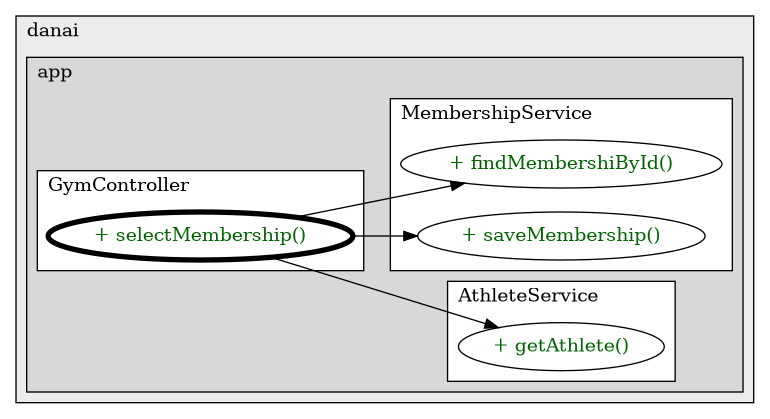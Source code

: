 @startuml

/' diagram meta data start
config=CallConfiguration;
{
  "rootMethod": "dipl.danai.app.controller.GymController#selectMembership(HttpServletRequest,Authentication,Long,Long)",
  "projectClassification": {
    "searchMode": "OpenProject", // OpenProject, AllProjects
    "includedProjects": "",
    "pathEndKeywords": "*.impl",
    "isClientPath": "",
    "isClientName": "",
    "isTestPath": "",
    "isTestName": "",
    "isMappingPath": "",
    "isMappingName": "",
    "isDataAccessPath": "",
    "isDataAccessName": "",
    "isDataStructurePath": "",
    "isDataStructureName": "",
    "isInterfaceStructuresPath": "",
    "isInterfaceStructuresName": "",
    "isEntryPointPath": "",
    "isEntryPointName": "",
    "treatFinalFieldsAsMandatory": false
  },
  "graphRestriction": {
    "classPackageExcludeFilter": "",
    "classPackageIncludeFilter": "",
    "classNameExcludeFilter": "",
    "classNameIncludeFilter": "",
    "methodNameExcludeFilter": "",
    "methodNameIncludeFilter": "",
    "removeByInheritance": "", // inheritance/annotation based filtering is done in a second step
    "removeByAnnotation": "",
    "removeByClassPackage": "", // cleanup the graph after inheritance/annotation based filtering is done
    "removeByClassName": "",
    "cutMappings": false,
    "cutEnum": true,
    "cutTests": true,
    "cutClient": true,
    "cutDataAccess": true,
    "cutInterfaceStructures": true,
    "cutDataStructures": true,
    "cutGetterAndSetter": true,
    "cutConstructors": true
  },
  "graphTraversal": {
    "forwardDepth": 3,
    "backwardDepth": 3,
    "classPackageExcludeFilter": "",
    "classPackageIncludeFilter": "",
    "classNameExcludeFilter": "",
    "classNameIncludeFilter": "",
    "methodNameExcludeFilter": "",
    "methodNameIncludeFilter": "",
    "hideMappings": false,
    "hideDataStructures": false,
    "hidePrivateMethods": true,
    "hideInterfaceCalls": true, // indirection: implementation -> interface (is hidden) -> implementation
    "onlyShowApplicationEntryPoints": false, // root node is included
    "useMethodCallsForStructureDiagram": "ForwardOnly" // ForwardOnly, BothDirections, No
  },
  "details": {
    "aggregation": "GroupByClass", // ByClass, GroupByClass, None
    "showMethodParametersTypes": false,
    "showMethodParametersNames": false,
    "showMethodReturnType": false,
    "showPackageLevels": 2,
    "showCallOrder": false,
    "edgeMode": "MethodsOnly", // TypesOnly, MethodsOnly, TypesAndMethods, MethodsAndDirectTypeUsage
    "showDetailedClassStructure": false
  },
  "rootClass": "dipl.danai.app.controller.GymController",
  "extensionCallbackMethod": "" // qualified.class.name#methodName - signature: public static String method(String)
}
diagram meta data end '/



digraph g {
    rankdir="LR"
    splines=polyline
    

'nodes 
subgraph cluster_95350649 { 
   	label=danai
	labeljust=l
	fillcolor="#ececec"
	style=filled
   
   subgraph cluster_1386287572 { 
   	label=app
	labeljust=l
	fillcolor="#d8d8d8"
	style=filled
   
   subgraph cluster_224331244 { 
   	label=GymController
	labeljust=l
	fillcolor=white
	style=filled
   
   GymController967126229XXXselectMembership1656499070[
	label="+ selectMembership()"
	style=filled
	fillcolor=white
	tooltip="GymController

null"
	penwidth=4
	fontcolor=darkgreen
];
} 

subgraph cluster_311016830 { 
   	label=AthleteService
	labeljust=l
	fillcolor=white
	style=filled
   
   AthleteService823322234XXXgetAthlete1808118735[
	label="+ getAthlete()"
	style=filled
	fillcolor=white
	tooltip="AthleteService

null"
	fontcolor=darkgreen
];
} 

subgraph cluster_688349047 { 
   	label=MembershipService
	labeljust=l
	fillcolor=white
	style=filled
   
   MembershipService823322234XXXfindMembershiById2374300[
	label="+ findMembershiById()"
	style=filled
	fillcolor=white
	tooltip="MembershipService

null"
	fontcolor=darkgreen
];

MembershipService823322234XXXsaveMembership653222902[
	label="+ saveMembership()"
	style=filled
	fillcolor=white
	tooltip="MembershipService

null"
	fontcolor=darkgreen
];
} 
} 
} 

'edges    
GymController967126229XXXselectMembership1656499070 -> AthleteService823322234XXXgetAthlete1808118735;
GymController967126229XXXselectMembership1656499070 -> MembershipService823322234XXXfindMembershiById2374300;
GymController967126229XXXselectMembership1656499070 -> MembershipService823322234XXXsaveMembership653222902;
    
}
@enduml